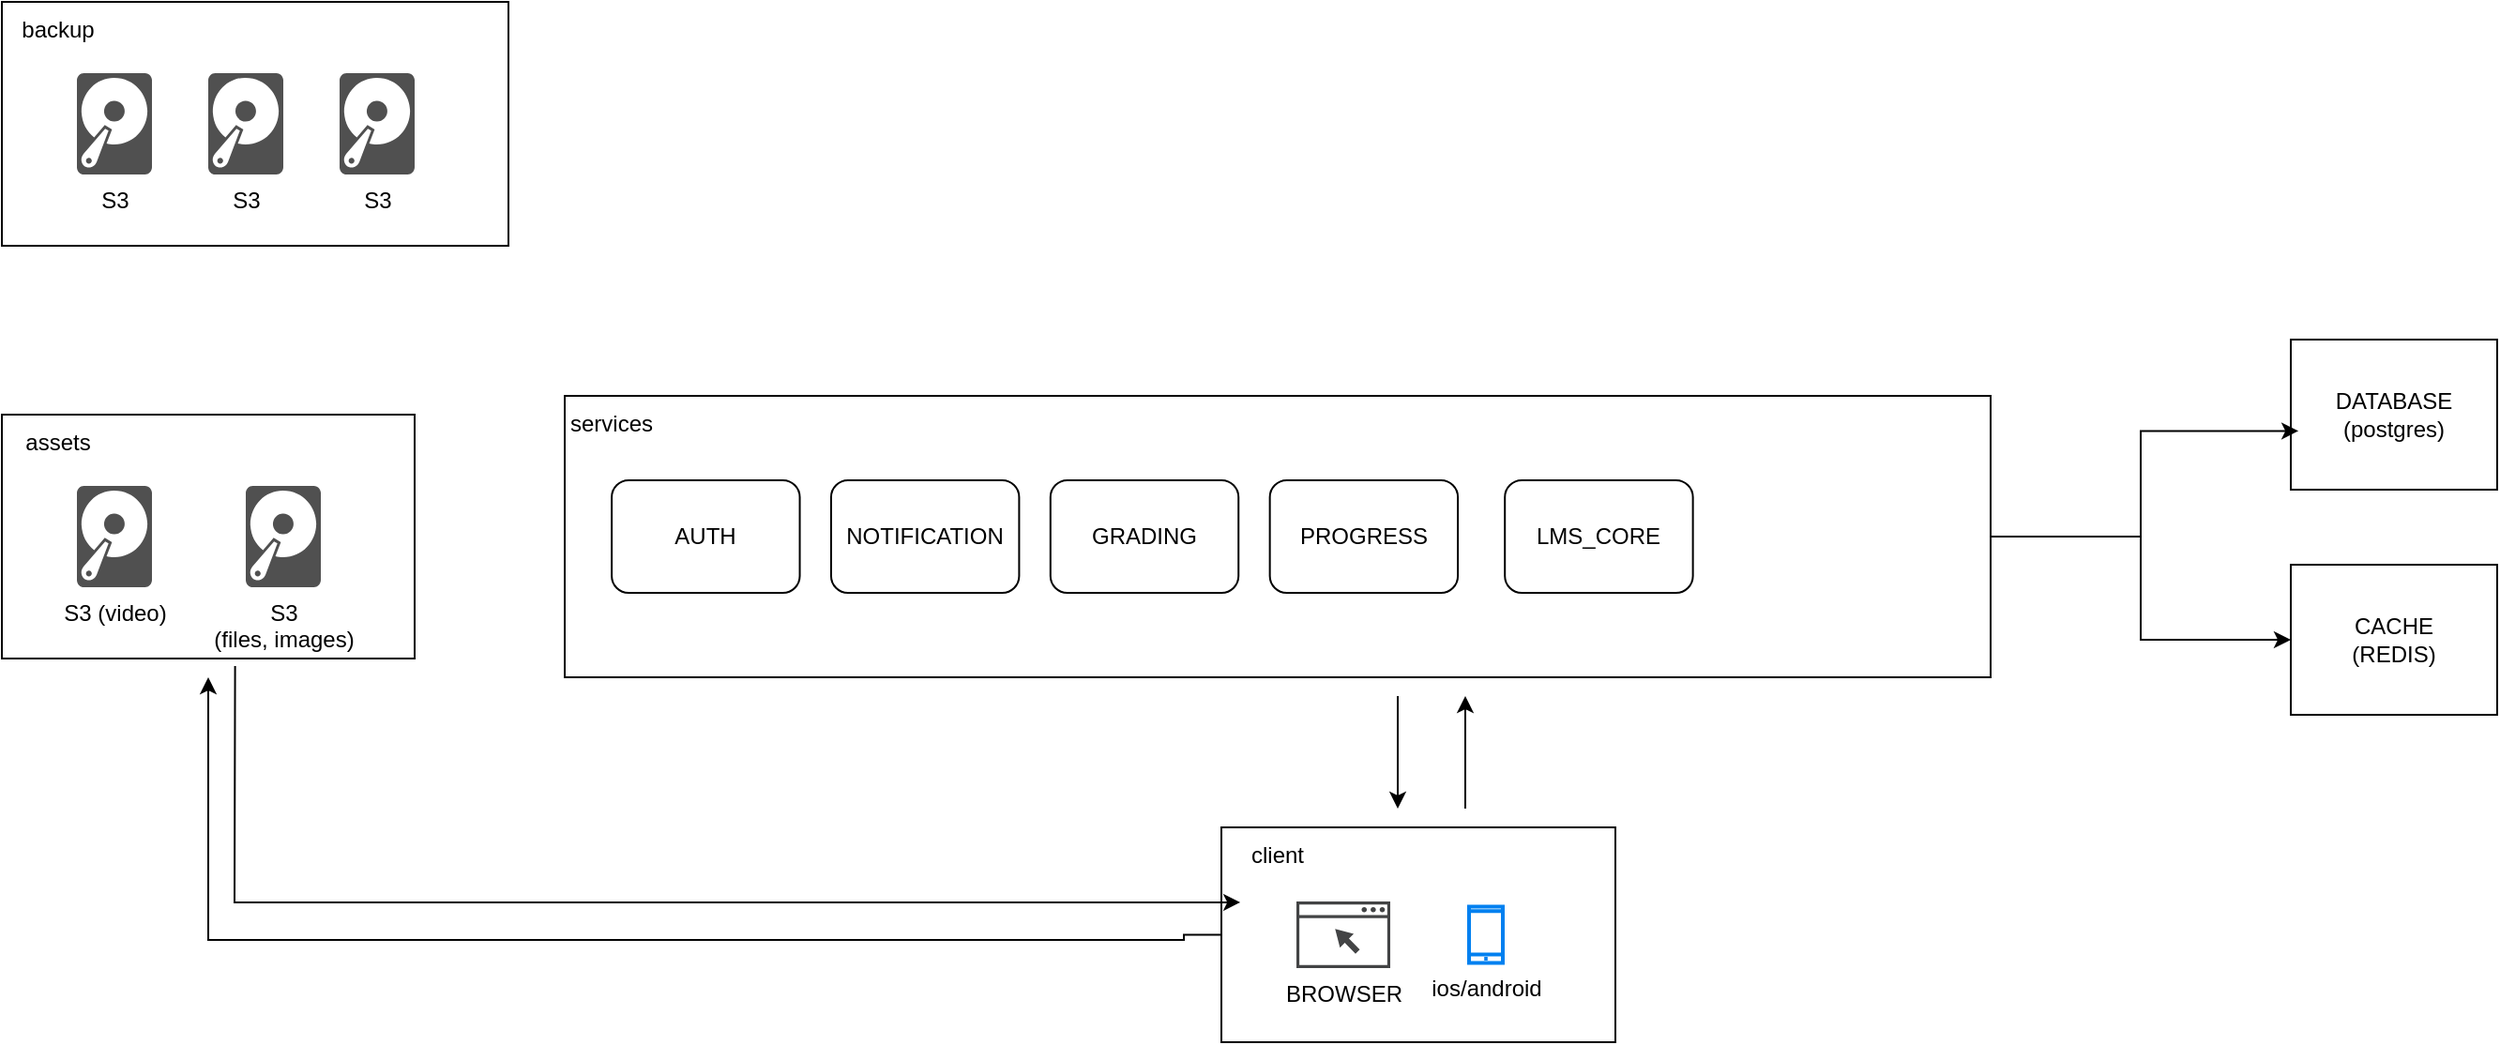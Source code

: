 <mxfile version="28.2.1">
  <diagram id="lms-architecture" name="HSI SANDBOX LMS SYSTEM ARCHITECT">
    <mxGraphModel dx="1751" dy="1184" grid="1" gridSize="10" guides="1" tooltips="1" connect="1" arrows="1" fold="1" page="1" pageScale="1" pageWidth="1920" pageHeight="1080" math="0" shadow="0">
      <root>
        <mxCell id="0" />
        <mxCell id="1" parent="0" />
        <mxCell id="hVRJZo7Gd8dTSNJianld-28" value="" style="edgeStyle=orthogonalEdgeStyle;rounded=0;orthogonalLoop=1;jettySize=auto;html=1;" parent="1" source="hVRJZo7Gd8dTSNJianld-2" target="hVRJZo7Gd8dTSNJianld-21" edge="1">
          <mxGeometry relative="1" as="geometry" />
        </mxCell>
        <mxCell id="hVRJZo7Gd8dTSNJianld-20" value="DATABASE&lt;div&gt;(postgres)&lt;/div&gt;" style="rounded=0;whiteSpace=wrap;html=1;" parent="1" vertex="1">
          <mxGeometry x="1320" y="460" width="110" height="80" as="geometry" />
        </mxCell>
        <mxCell id="hVRJZo7Gd8dTSNJianld-21" value="CACHE&lt;div&gt;(REDIS)&lt;/div&gt;" style="rounded=0;whiteSpace=wrap;html=1;" parent="1" vertex="1">
          <mxGeometry x="1320" y="580" width="110" height="80" as="geometry" />
        </mxCell>
        <mxCell id="hVRJZo7Gd8dTSNJianld-29" style="edgeStyle=orthogonalEdgeStyle;rounded=0;orthogonalLoop=1;jettySize=auto;html=1;entryX=0.037;entryY=0.609;entryDx=0;entryDy=0;entryPerimeter=0;" parent="1" source="hVRJZo7Gd8dTSNJianld-2" target="hVRJZo7Gd8dTSNJianld-20" edge="1">
          <mxGeometry relative="1" as="geometry" />
        </mxCell>
        <mxCell id="hVRJZo7Gd8dTSNJianld-34" value="" style="group" parent="1" vertex="1" connectable="0">
          <mxGeometry x="100" y="280" width="270" height="130" as="geometry" />
        </mxCell>
        <mxCell id="hVRJZo7Gd8dTSNJianld-22" value="" style="rounded=0;whiteSpace=wrap;html=1;" parent="hVRJZo7Gd8dTSNJianld-34" vertex="1">
          <mxGeometry width="270" height="130" as="geometry" />
        </mxCell>
        <mxCell id="hVRJZo7Gd8dTSNJianld-24" value="backup" style="text;html=1;align=center;verticalAlign=middle;whiteSpace=wrap;rounded=0;" parent="hVRJZo7Gd8dTSNJianld-34" vertex="1">
          <mxGeometry width="60" height="30" as="geometry" />
        </mxCell>
        <mxCell id="hVRJZo7Gd8dTSNJianld-23" value="S3" style="sketch=0;pointerEvents=1;shadow=0;dashed=0;html=1;strokeColor=none;fillColor=#505050;labelPosition=center;verticalLabelPosition=bottom;verticalAlign=top;outlineConnect=0;align=center;shape=mxgraph.office.devices.hard_disk;" parent="hVRJZo7Gd8dTSNJianld-34" vertex="1">
          <mxGeometry x="40" y="38" width="40" height="54" as="geometry" />
        </mxCell>
        <mxCell id="hVRJZo7Gd8dTSNJianld-32" value="S3" style="sketch=0;pointerEvents=1;shadow=0;dashed=0;html=1;strokeColor=none;fillColor=#505050;labelPosition=center;verticalLabelPosition=bottom;verticalAlign=top;outlineConnect=0;align=center;shape=mxgraph.office.devices.hard_disk;" parent="hVRJZo7Gd8dTSNJianld-34" vertex="1">
          <mxGeometry x="110" y="38" width="40" height="54" as="geometry" />
        </mxCell>
        <mxCell id="hVRJZo7Gd8dTSNJianld-33" value="S3" style="sketch=0;pointerEvents=1;shadow=0;dashed=0;html=1;strokeColor=none;fillColor=#505050;labelPosition=center;verticalLabelPosition=bottom;verticalAlign=top;outlineConnect=0;align=center;shape=mxgraph.office.devices.hard_disk;" parent="hVRJZo7Gd8dTSNJianld-34" vertex="1">
          <mxGeometry x="180" y="38" width="40" height="54" as="geometry" />
        </mxCell>
        <mxCell id="hVRJZo7Gd8dTSNJianld-42" value="" style="group" parent="1" vertex="1" connectable="0">
          <mxGeometry x="100" y="500" width="220" height="130" as="geometry" />
        </mxCell>
        <mxCell id="hVRJZo7Gd8dTSNJianld-36" value="" style="rounded=0;whiteSpace=wrap;html=1;" parent="hVRJZo7Gd8dTSNJianld-42" vertex="1">
          <mxGeometry width="220" height="130" as="geometry" />
        </mxCell>
        <mxCell id="hVRJZo7Gd8dTSNJianld-37" value="assets" style="text;html=1;align=center;verticalAlign=middle;whiteSpace=wrap;rounded=0;" parent="hVRJZo7Gd8dTSNJianld-42" vertex="1">
          <mxGeometry width="60" height="30" as="geometry" />
        </mxCell>
        <mxCell id="hVRJZo7Gd8dTSNJianld-38" value="&lt;div&gt;S3 (video)&lt;/div&gt;" style="sketch=0;pointerEvents=1;shadow=0;dashed=0;html=1;strokeColor=none;fillColor=#505050;labelPosition=center;verticalLabelPosition=bottom;verticalAlign=top;outlineConnect=0;align=center;shape=mxgraph.office.devices.hard_disk;" parent="hVRJZo7Gd8dTSNJianld-42" vertex="1">
          <mxGeometry x="40" y="38" width="40" height="54" as="geometry" />
        </mxCell>
        <mxCell id="hVRJZo7Gd8dTSNJianld-39" value="S3&lt;div&gt;(files, images)&lt;/div&gt;" style="sketch=0;pointerEvents=1;shadow=0;dashed=0;html=1;strokeColor=none;fillColor=#505050;labelPosition=center;verticalLabelPosition=bottom;verticalAlign=top;outlineConnect=0;align=center;shape=mxgraph.office.devices.hard_disk;" parent="hVRJZo7Gd8dTSNJianld-42" vertex="1">
          <mxGeometry x="130" y="38" width="40" height="54" as="geometry" />
        </mxCell>
        <mxCell id="hVRJZo7Gd8dTSNJianld-45" style="edgeStyle=orthogonalEdgeStyle;rounded=0;orthogonalLoop=1;jettySize=auto;html=1;exitX=0;exitY=0.5;exitDx=0;exitDy=0;" parent="1" source="hVRJZo7Gd8dTSNJianld-50" edge="1">
          <mxGeometry relative="1" as="geometry">
            <mxPoint x="740" y="787.25" as="sourcePoint" />
            <mxPoint x="210" y="640" as="targetPoint" />
            <Array as="points">
              <mxPoint x="730" y="777" />
              <mxPoint x="730" y="780" />
              <mxPoint x="210" y="780" />
            </Array>
          </mxGeometry>
        </mxCell>
        <mxCell id="hVRJZo7Gd8dTSNJianld-52" value="" style="group" parent="1" vertex="1" connectable="0">
          <mxGeometry x="750" y="720" width="210" height="114.5" as="geometry" />
        </mxCell>
        <mxCell id="hVRJZo7Gd8dTSNJianld-50" value="" style="rounded=0;whiteSpace=wrap;html=1;" parent="hVRJZo7Gd8dTSNJianld-52" vertex="1">
          <mxGeometry width="210" height="114.5" as="geometry" />
        </mxCell>
        <mxCell id="hVRJZo7Gd8dTSNJianld-48" value="BROWSER" style="sketch=0;pointerEvents=1;shadow=0;dashed=0;html=1;strokeColor=none;fillColor=#434445;aspect=fixed;labelPosition=center;verticalLabelPosition=bottom;verticalAlign=top;align=center;outlineConnect=0;shape=mxgraph.vvd.web_browser;" parent="hVRJZo7Gd8dTSNJianld-52" vertex="1">
          <mxGeometry x="40" y="39.5" width="50" height="35.5" as="geometry" />
        </mxCell>
        <mxCell id="hVRJZo7Gd8dTSNJianld-49" value="ios/android" style="html=1;verticalLabelPosition=bottom;align=center;labelBackgroundColor=#ffffff;verticalAlign=top;strokeWidth=2;strokeColor=#0080F0;shadow=0;dashed=0;shape=mxgraph.ios7.icons.smartphone;" parent="hVRJZo7Gd8dTSNJianld-52" vertex="1">
          <mxGeometry x="132" y="42.25" width="18" height="30" as="geometry" />
        </mxCell>
        <mxCell id="hVRJZo7Gd8dTSNJianld-51" value="client" style="text;html=1;align=center;verticalAlign=middle;whiteSpace=wrap;rounded=0;" parent="hVRJZo7Gd8dTSNJianld-52" vertex="1">
          <mxGeometry width="60" height="30" as="geometry" />
        </mxCell>
        <mxCell id="hVRJZo7Gd8dTSNJianld-53" value="" style="endArrow=classic;html=1;rounded=0;exitX=0.565;exitY=1.031;exitDx=0;exitDy=0;exitPerimeter=0;entryX=0.048;entryY=0.349;entryDx=0;entryDy=0;entryPerimeter=0;" parent="1" source="hVRJZo7Gd8dTSNJianld-36" target="hVRJZo7Gd8dTSNJianld-50" edge="1">
          <mxGeometry width="50" height="50" relative="1" as="geometry">
            <mxPoint x="240" y="560" as="sourcePoint" />
            <mxPoint x="730" y="760" as="targetPoint" />
            <Array as="points">
              <mxPoint x="224" y="760" />
            </Array>
          </mxGeometry>
        </mxCell>
        <mxCell id="hVRJZo7Gd8dTSNJianld-55" value="" style="endArrow=classic;html=1;rounded=0;" parent="1" edge="1">
          <mxGeometry width="50" height="50" relative="1" as="geometry">
            <mxPoint x="844" y="650" as="sourcePoint" />
            <mxPoint x="844" y="710" as="targetPoint" />
          </mxGeometry>
        </mxCell>
        <mxCell id="hVRJZo7Gd8dTSNJianld-58" value="" style="endArrow=classic;html=1;rounded=0;" parent="1" edge="1">
          <mxGeometry width="50" height="50" relative="1" as="geometry">
            <mxPoint x="880" y="710" as="sourcePoint" />
            <mxPoint x="880" y="650" as="targetPoint" />
          </mxGeometry>
        </mxCell>
        <mxCell id="6wzKgHxZzww_7uISpQUC-3" value="" style="group" parent="1" vertex="1" connectable="0">
          <mxGeometry x="400" y="490" width="760" height="150" as="geometry" />
        </mxCell>
        <mxCell id="hVRJZo7Gd8dTSNJianld-2" value="" style="rounded=0;whiteSpace=wrap;html=1;" parent="6wzKgHxZzww_7uISpQUC-3" vertex="1">
          <mxGeometry width="760" height="150" as="geometry" />
        </mxCell>
        <mxCell id="hVRJZo7Gd8dTSNJianld-3" value="AUTH" style="rounded=1;whiteSpace=wrap;html=1;" parent="6wzKgHxZzww_7uISpQUC-3" vertex="1">
          <mxGeometry x="25.055" y="45" width="100.22" height="60" as="geometry" />
        </mxCell>
        <mxCell id="hVRJZo7Gd8dTSNJianld-4" value="NOTIFICATION" style="rounded=1;whiteSpace=wrap;html=1;" parent="6wzKgHxZzww_7uISpQUC-3" vertex="1">
          <mxGeometry x="141.978" y="45" width="100.22" height="60" as="geometry" />
        </mxCell>
        <mxCell id="hVRJZo7Gd8dTSNJianld-6" value="GRADING" style="rounded=1;whiteSpace=wrap;html=1;" parent="6wzKgHxZzww_7uISpQUC-3" vertex="1">
          <mxGeometry x="258.901" y="45" width="100.22" height="60" as="geometry" />
        </mxCell>
        <mxCell id="hVRJZo7Gd8dTSNJianld-7" value="services" style="text;html=1;align=center;verticalAlign=middle;whiteSpace=wrap;rounded=0;" parent="6wzKgHxZzww_7uISpQUC-3" vertex="1">
          <mxGeometry width="50.11" height="30" as="geometry" />
        </mxCell>
        <mxCell id="hVRJZo7Gd8dTSNJianld-9" value="PROGRESS" style="rounded=1;whiteSpace=wrap;html=1;" parent="6wzKgHxZzww_7uISpQUC-3" vertex="1">
          <mxGeometry x="375.824" y="45" width="100.22" height="60" as="geometry" />
        </mxCell>
        <mxCell id="hVRJZo7Gd8dTSNJianld-18" value="LMS_CORE" style="rounded=1;whiteSpace=wrap;html=1;" parent="6wzKgHxZzww_7uISpQUC-3" vertex="1">
          <mxGeometry x="501.099" y="45" width="100.22" height="60" as="geometry" />
        </mxCell>
      </root>
    </mxGraphModel>
  </diagram>
</mxfile>
